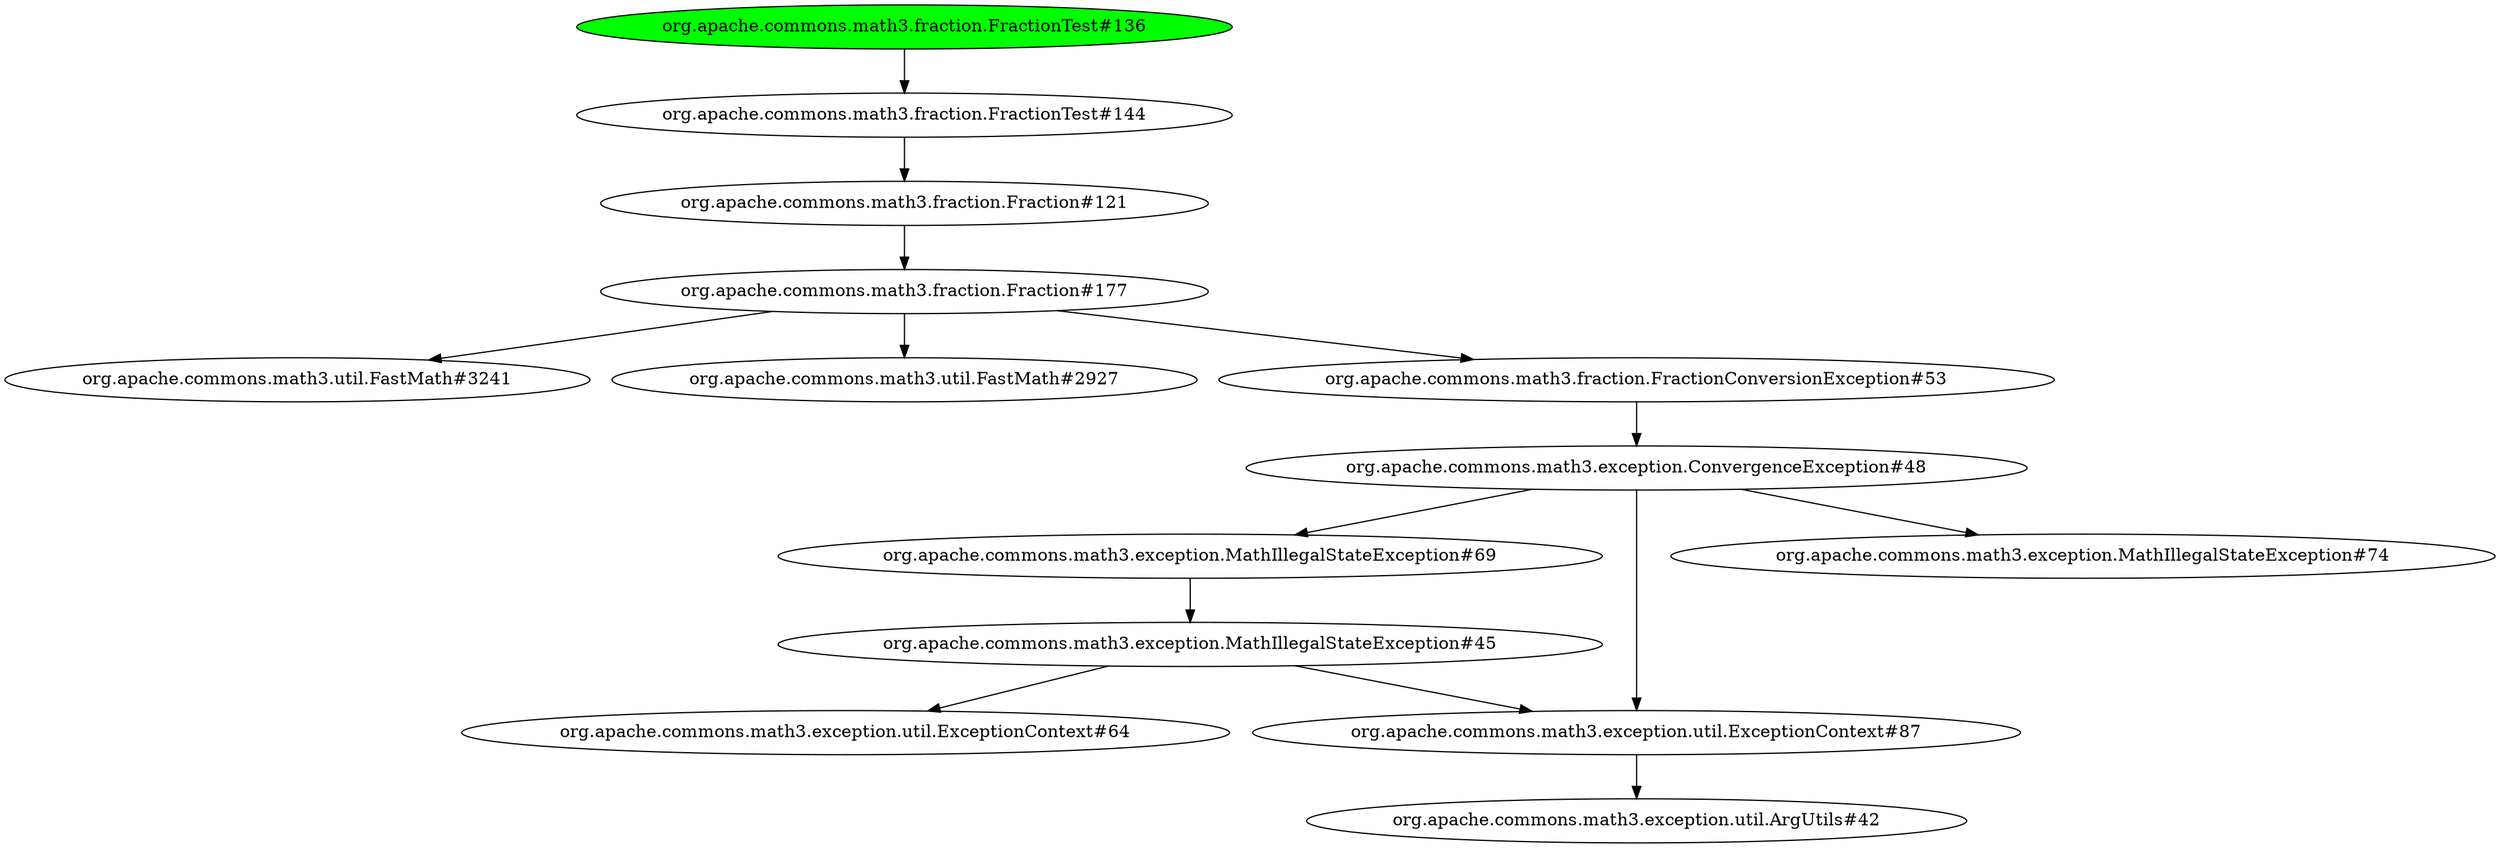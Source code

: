 digraph "cg/org.apache.commons.math3.fraction.FractionTest#136"
{
	"org.apache.commons.math3.fraction.FractionTest#136" [style=filled,fillcolor=green];
	"org.apache.commons.math3.fraction.FractionTest#136" -> "org.apache.commons.math3.fraction.FractionTest#144";
	"org.apache.commons.math3.fraction.FractionTest#144" -> "org.apache.commons.math3.fraction.Fraction#121";
	"org.apache.commons.math3.fraction.Fraction#121" -> "org.apache.commons.math3.fraction.Fraction#177";
	"org.apache.commons.math3.fraction.Fraction#177" -> "org.apache.commons.math3.util.FastMath#3241";
	"org.apache.commons.math3.fraction.Fraction#177" -> "org.apache.commons.math3.util.FastMath#2927";
	"org.apache.commons.math3.fraction.Fraction#177" -> "org.apache.commons.math3.fraction.FractionConversionException#53";
	"org.apache.commons.math3.fraction.FractionConversionException#53" -> "org.apache.commons.math3.exception.ConvergenceException#48";
	"org.apache.commons.math3.exception.ConvergenceException#48" -> "org.apache.commons.math3.exception.MathIllegalStateException#69";
	"org.apache.commons.math3.exception.MathIllegalStateException#69" -> "org.apache.commons.math3.exception.MathIllegalStateException#45";
	"org.apache.commons.math3.exception.MathIllegalStateException#45" -> "org.apache.commons.math3.exception.util.ExceptionContext#64";
	"org.apache.commons.math3.exception.MathIllegalStateException#45" -> "org.apache.commons.math3.exception.util.ExceptionContext#87";
	"org.apache.commons.math3.exception.util.ExceptionContext#87" -> "org.apache.commons.math3.exception.util.ArgUtils#42";
	"org.apache.commons.math3.exception.ConvergenceException#48" -> "org.apache.commons.math3.exception.MathIllegalStateException#74";
	"org.apache.commons.math3.exception.ConvergenceException#48" -> "org.apache.commons.math3.exception.util.ExceptionContext#87";
}
